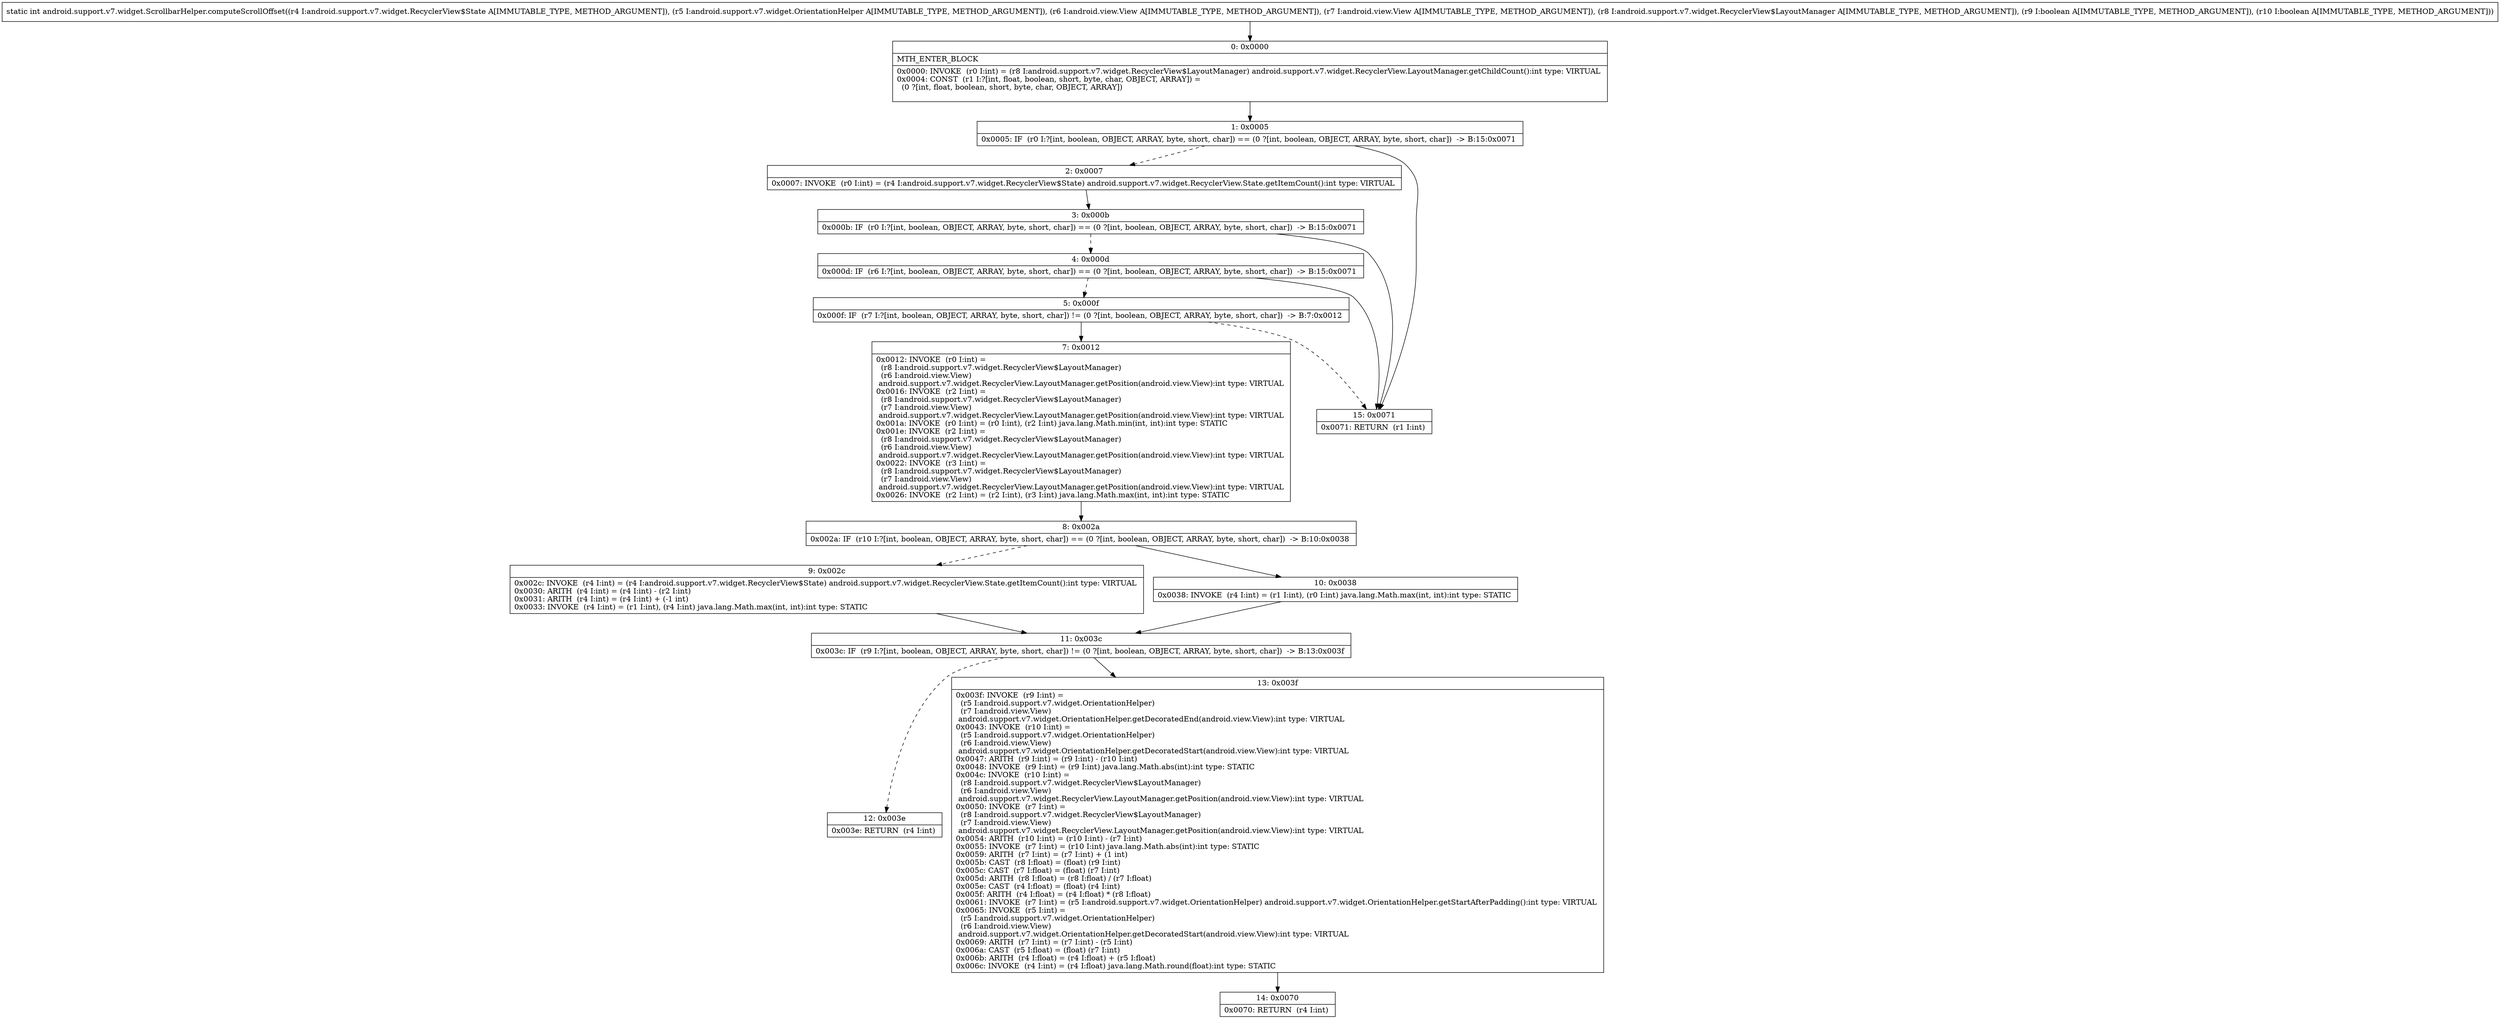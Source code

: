 digraph "CFG forandroid.support.v7.widget.ScrollbarHelper.computeScrollOffset(Landroid\/support\/v7\/widget\/RecyclerView$State;Landroid\/support\/v7\/widget\/OrientationHelper;Landroid\/view\/View;Landroid\/view\/View;Landroid\/support\/v7\/widget\/RecyclerView$LayoutManager;ZZ)I" {
Node_0 [shape=record,label="{0\:\ 0x0000|MTH_ENTER_BLOCK\l|0x0000: INVOKE  (r0 I:int) = (r8 I:android.support.v7.widget.RecyclerView$LayoutManager) android.support.v7.widget.RecyclerView.LayoutManager.getChildCount():int type: VIRTUAL \l0x0004: CONST  (r1 I:?[int, float, boolean, short, byte, char, OBJECT, ARRAY]) = \l  (0 ?[int, float, boolean, short, byte, char, OBJECT, ARRAY])\l \l}"];
Node_1 [shape=record,label="{1\:\ 0x0005|0x0005: IF  (r0 I:?[int, boolean, OBJECT, ARRAY, byte, short, char]) == (0 ?[int, boolean, OBJECT, ARRAY, byte, short, char])  \-\> B:15:0x0071 \l}"];
Node_2 [shape=record,label="{2\:\ 0x0007|0x0007: INVOKE  (r0 I:int) = (r4 I:android.support.v7.widget.RecyclerView$State) android.support.v7.widget.RecyclerView.State.getItemCount():int type: VIRTUAL \l}"];
Node_3 [shape=record,label="{3\:\ 0x000b|0x000b: IF  (r0 I:?[int, boolean, OBJECT, ARRAY, byte, short, char]) == (0 ?[int, boolean, OBJECT, ARRAY, byte, short, char])  \-\> B:15:0x0071 \l}"];
Node_4 [shape=record,label="{4\:\ 0x000d|0x000d: IF  (r6 I:?[int, boolean, OBJECT, ARRAY, byte, short, char]) == (0 ?[int, boolean, OBJECT, ARRAY, byte, short, char])  \-\> B:15:0x0071 \l}"];
Node_5 [shape=record,label="{5\:\ 0x000f|0x000f: IF  (r7 I:?[int, boolean, OBJECT, ARRAY, byte, short, char]) != (0 ?[int, boolean, OBJECT, ARRAY, byte, short, char])  \-\> B:7:0x0012 \l}"];
Node_7 [shape=record,label="{7\:\ 0x0012|0x0012: INVOKE  (r0 I:int) = \l  (r8 I:android.support.v7.widget.RecyclerView$LayoutManager)\l  (r6 I:android.view.View)\l android.support.v7.widget.RecyclerView.LayoutManager.getPosition(android.view.View):int type: VIRTUAL \l0x0016: INVOKE  (r2 I:int) = \l  (r8 I:android.support.v7.widget.RecyclerView$LayoutManager)\l  (r7 I:android.view.View)\l android.support.v7.widget.RecyclerView.LayoutManager.getPosition(android.view.View):int type: VIRTUAL \l0x001a: INVOKE  (r0 I:int) = (r0 I:int), (r2 I:int) java.lang.Math.min(int, int):int type: STATIC \l0x001e: INVOKE  (r2 I:int) = \l  (r8 I:android.support.v7.widget.RecyclerView$LayoutManager)\l  (r6 I:android.view.View)\l android.support.v7.widget.RecyclerView.LayoutManager.getPosition(android.view.View):int type: VIRTUAL \l0x0022: INVOKE  (r3 I:int) = \l  (r8 I:android.support.v7.widget.RecyclerView$LayoutManager)\l  (r7 I:android.view.View)\l android.support.v7.widget.RecyclerView.LayoutManager.getPosition(android.view.View):int type: VIRTUAL \l0x0026: INVOKE  (r2 I:int) = (r2 I:int), (r3 I:int) java.lang.Math.max(int, int):int type: STATIC \l}"];
Node_8 [shape=record,label="{8\:\ 0x002a|0x002a: IF  (r10 I:?[int, boolean, OBJECT, ARRAY, byte, short, char]) == (0 ?[int, boolean, OBJECT, ARRAY, byte, short, char])  \-\> B:10:0x0038 \l}"];
Node_9 [shape=record,label="{9\:\ 0x002c|0x002c: INVOKE  (r4 I:int) = (r4 I:android.support.v7.widget.RecyclerView$State) android.support.v7.widget.RecyclerView.State.getItemCount():int type: VIRTUAL \l0x0030: ARITH  (r4 I:int) = (r4 I:int) \- (r2 I:int) \l0x0031: ARITH  (r4 I:int) = (r4 I:int) + (\-1 int) \l0x0033: INVOKE  (r4 I:int) = (r1 I:int), (r4 I:int) java.lang.Math.max(int, int):int type: STATIC \l}"];
Node_10 [shape=record,label="{10\:\ 0x0038|0x0038: INVOKE  (r4 I:int) = (r1 I:int), (r0 I:int) java.lang.Math.max(int, int):int type: STATIC \l}"];
Node_11 [shape=record,label="{11\:\ 0x003c|0x003c: IF  (r9 I:?[int, boolean, OBJECT, ARRAY, byte, short, char]) != (0 ?[int, boolean, OBJECT, ARRAY, byte, short, char])  \-\> B:13:0x003f \l}"];
Node_12 [shape=record,label="{12\:\ 0x003e|0x003e: RETURN  (r4 I:int) \l}"];
Node_13 [shape=record,label="{13\:\ 0x003f|0x003f: INVOKE  (r9 I:int) = \l  (r5 I:android.support.v7.widget.OrientationHelper)\l  (r7 I:android.view.View)\l android.support.v7.widget.OrientationHelper.getDecoratedEnd(android.view.View):int type: VIRTUAL \l0x0043: INVOKE  (r10 I:int) = \l  (r5 I:android.support.v7.widget.OrientationHelper)\l  (r6 I:android.view.View)\l android.support.v7.widget.OrientationHelper.getDecoratedStart(android.view.View):int type: VIRTUAL \l0x0047: ARITH  (r9 I:int) = (r9 I:int) \- (r10 I:int) \l0x0048: INVOKE  (r9 I:int) = (r9 I:int) java.lang.Math.abs(int):int type: STATIC \l0x004c: INVOKE  (r10 I:int) = \l  (r8 I:android.support.v7.widget.RecyclerView$LayoutManager)\l  (r6 I:android.view.View)\l android.support.v7.widget.RecyclerView.LayoutManager.getPosition(android.view.View):int type: VIRTUAL \l0x0050: INVOKE  (r7 I:int) = \l  (r8 I:android.support.v7.widget.RecyclerView$LayoutManager)\l  (r7 I:android.view.View)\l android.support.v7.widget.RecyclerView.LayoutManager.getPosition(android.view.View):int type: VIRTUAL \l0x0054: ARITH  (r10 I:int) = (r10 I:int) \- (r7 I:int) \l0x0055: INVOKE  (r7 I:int) = (r10 I:int) java.lang.Math.abs(int):int type: STATIC \l0x0059: ARITH  (r7 I:int) = (r7 I:int) + (1 int) \l0x005b: CAST  (r8 I:float) = (float) (r9 I:int) \l0x005c: CAST  (r7 I:float) = (float) (r7 I:int) \l0x005d: ARITH  (r8 I:float) = (r8 I:float) \/ (r7 I:float) \l0x005e: CAST  (r4 I:float) = (float) (r4 I:int) \l0x005f: ARITH  (r4 I:float) = (r4 I:float) * (r8 I:float) \l0x0061: INVOKE  (r7 I:int) = (r5 I:android.support.v7.widget.OrientationHelper) android.support.v7.widget.OrientationHelper.getStartAfterPadding():int type: VIRTUAL \l0x0065: INVOKE  (r5 I:int) = \l  (r5 I:android.support.v7.widget.OrientationHelper)\l  (r6 I:android.view.View)\l android.support.v7.widget.OrientationHelper.getDecoratedStart(android.view.View):int type: VIRTUAL \l0x0069: ARITH  (r7 I:int) = (r7 I:int) \- (r5 I:int) \l0x006a: CAST  (r5 I:float) = (float) (r7 I:int) \l0x006b: ARITH  (r4 I:float) = (r4 I:float) + (r5 I:float) \l0x006c: INVOKE  (r4 I:int) = (r4 I:float) java.lang.Math.round(float):int type: STATIC \l}"];
Node_14 [shape=record,label="{14\:\ 0x0070|0x0070: RETURN  (r4 I:int) \l}"];
Node_15 [shape=record,label="{15\:\ 0x0071|0x0071: RETURN  (r1 I:int) \l}"];
MethodNode[shape=record,label="{static int android.support.v7.widget.ScrollbarHelper.computeScrollOffset((r4 I:android.support.v7.widget.RecyclerView$State A[IMMUTABLE_TYPE, METHOD_ARGUMENT]), (r5 I:android.support.v7.widget.OrientationHelper A[IMMUTABLE_TYPE, METHOD_ARGUMENT]), (r6 I:android.view.View A[IMMUTABLE_TYPE, METHOD_ARGUMENT]), (r7 I:android.view.View A[IMMUTABLE_TYPE, METHOD_ARGUMENT]), (r8 I:android.support.v7.widget.RecyclerView$LayoutManager A[IMMUTABLE_TYPE, METHOD_ARGUMENT]), (r9 I:boolean A[IMMUTABLE_TYPE, METHOD_ARGUMENT]), (r10 I:boolean A[IMMUTABLE_TYPE, METHOD_ARGUMENT])) }"];
MethodNode -> Node_0;
Node_0 -> Node_1;
Node_1 -> Node_2[style=dashed];
Node_1 -> Node_15;
Node_2 -> Node_3;
Node_3 -> Node_4[style=dashed];
Node_3 -> Node_15;
Node_4 -> Node_5[style=dashed];
Node_4 -> Node_15;
Node_5 -> Node_7;
Node_5 -> Node_15[style=dashed];
Node_7 -> Node_8;
Node_8 -> Node_9[style=dashed];
Node_8 -> Node_10;
Node_9 -> Node_11;
Node_10 -> Node_11;
Node_11 -> Node_12[style=dashed];
Node_11 -> Node_13;
Node_13 -> Node_14;
}

